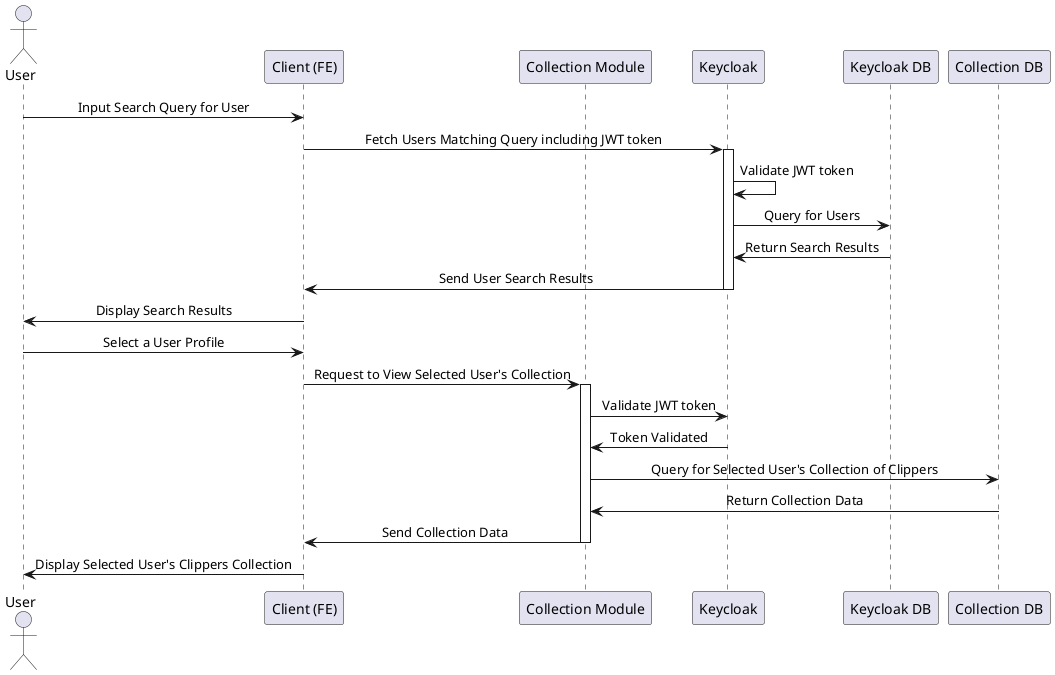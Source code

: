 @startuml
skinparam SequenceMessageAlignment center
actor User
participant "Client (FE)" as Client
participant "Collection Module" as Collection
participant "Keycloak" as Auth
participant "Keycloak DB" as AuthDB
participant "Collection DB" as CollectionDB

User -> Client: Input Search Query for User
Client -> Auth: Fetch Users Matching Query including JWT token
activate Auth
Auth -> Auth: Validate JWT token
Auth -> AuthDB: Query for Users
AuthDB -> Auth: Return Search Results
Auth -> Client: Send User Search Results
deactivate Auth
Client -> User: Display Search Results

User -> Client: Select a User Profile
Client -> Collection: Request to View Selected User's Collection

activate Collection
Collection -> Auth: Validate JWT token
Auth -> Collection: Token Validated
Collection -> CollectionDB: Query for Selected User's Collection of Clippers
CollectionDB -> Collection: Return Collection Data

Collection -> Client: Send Collection Data
deactivate Collection
Client -> User: Display Selected User's Clippers Collection
@enduml

